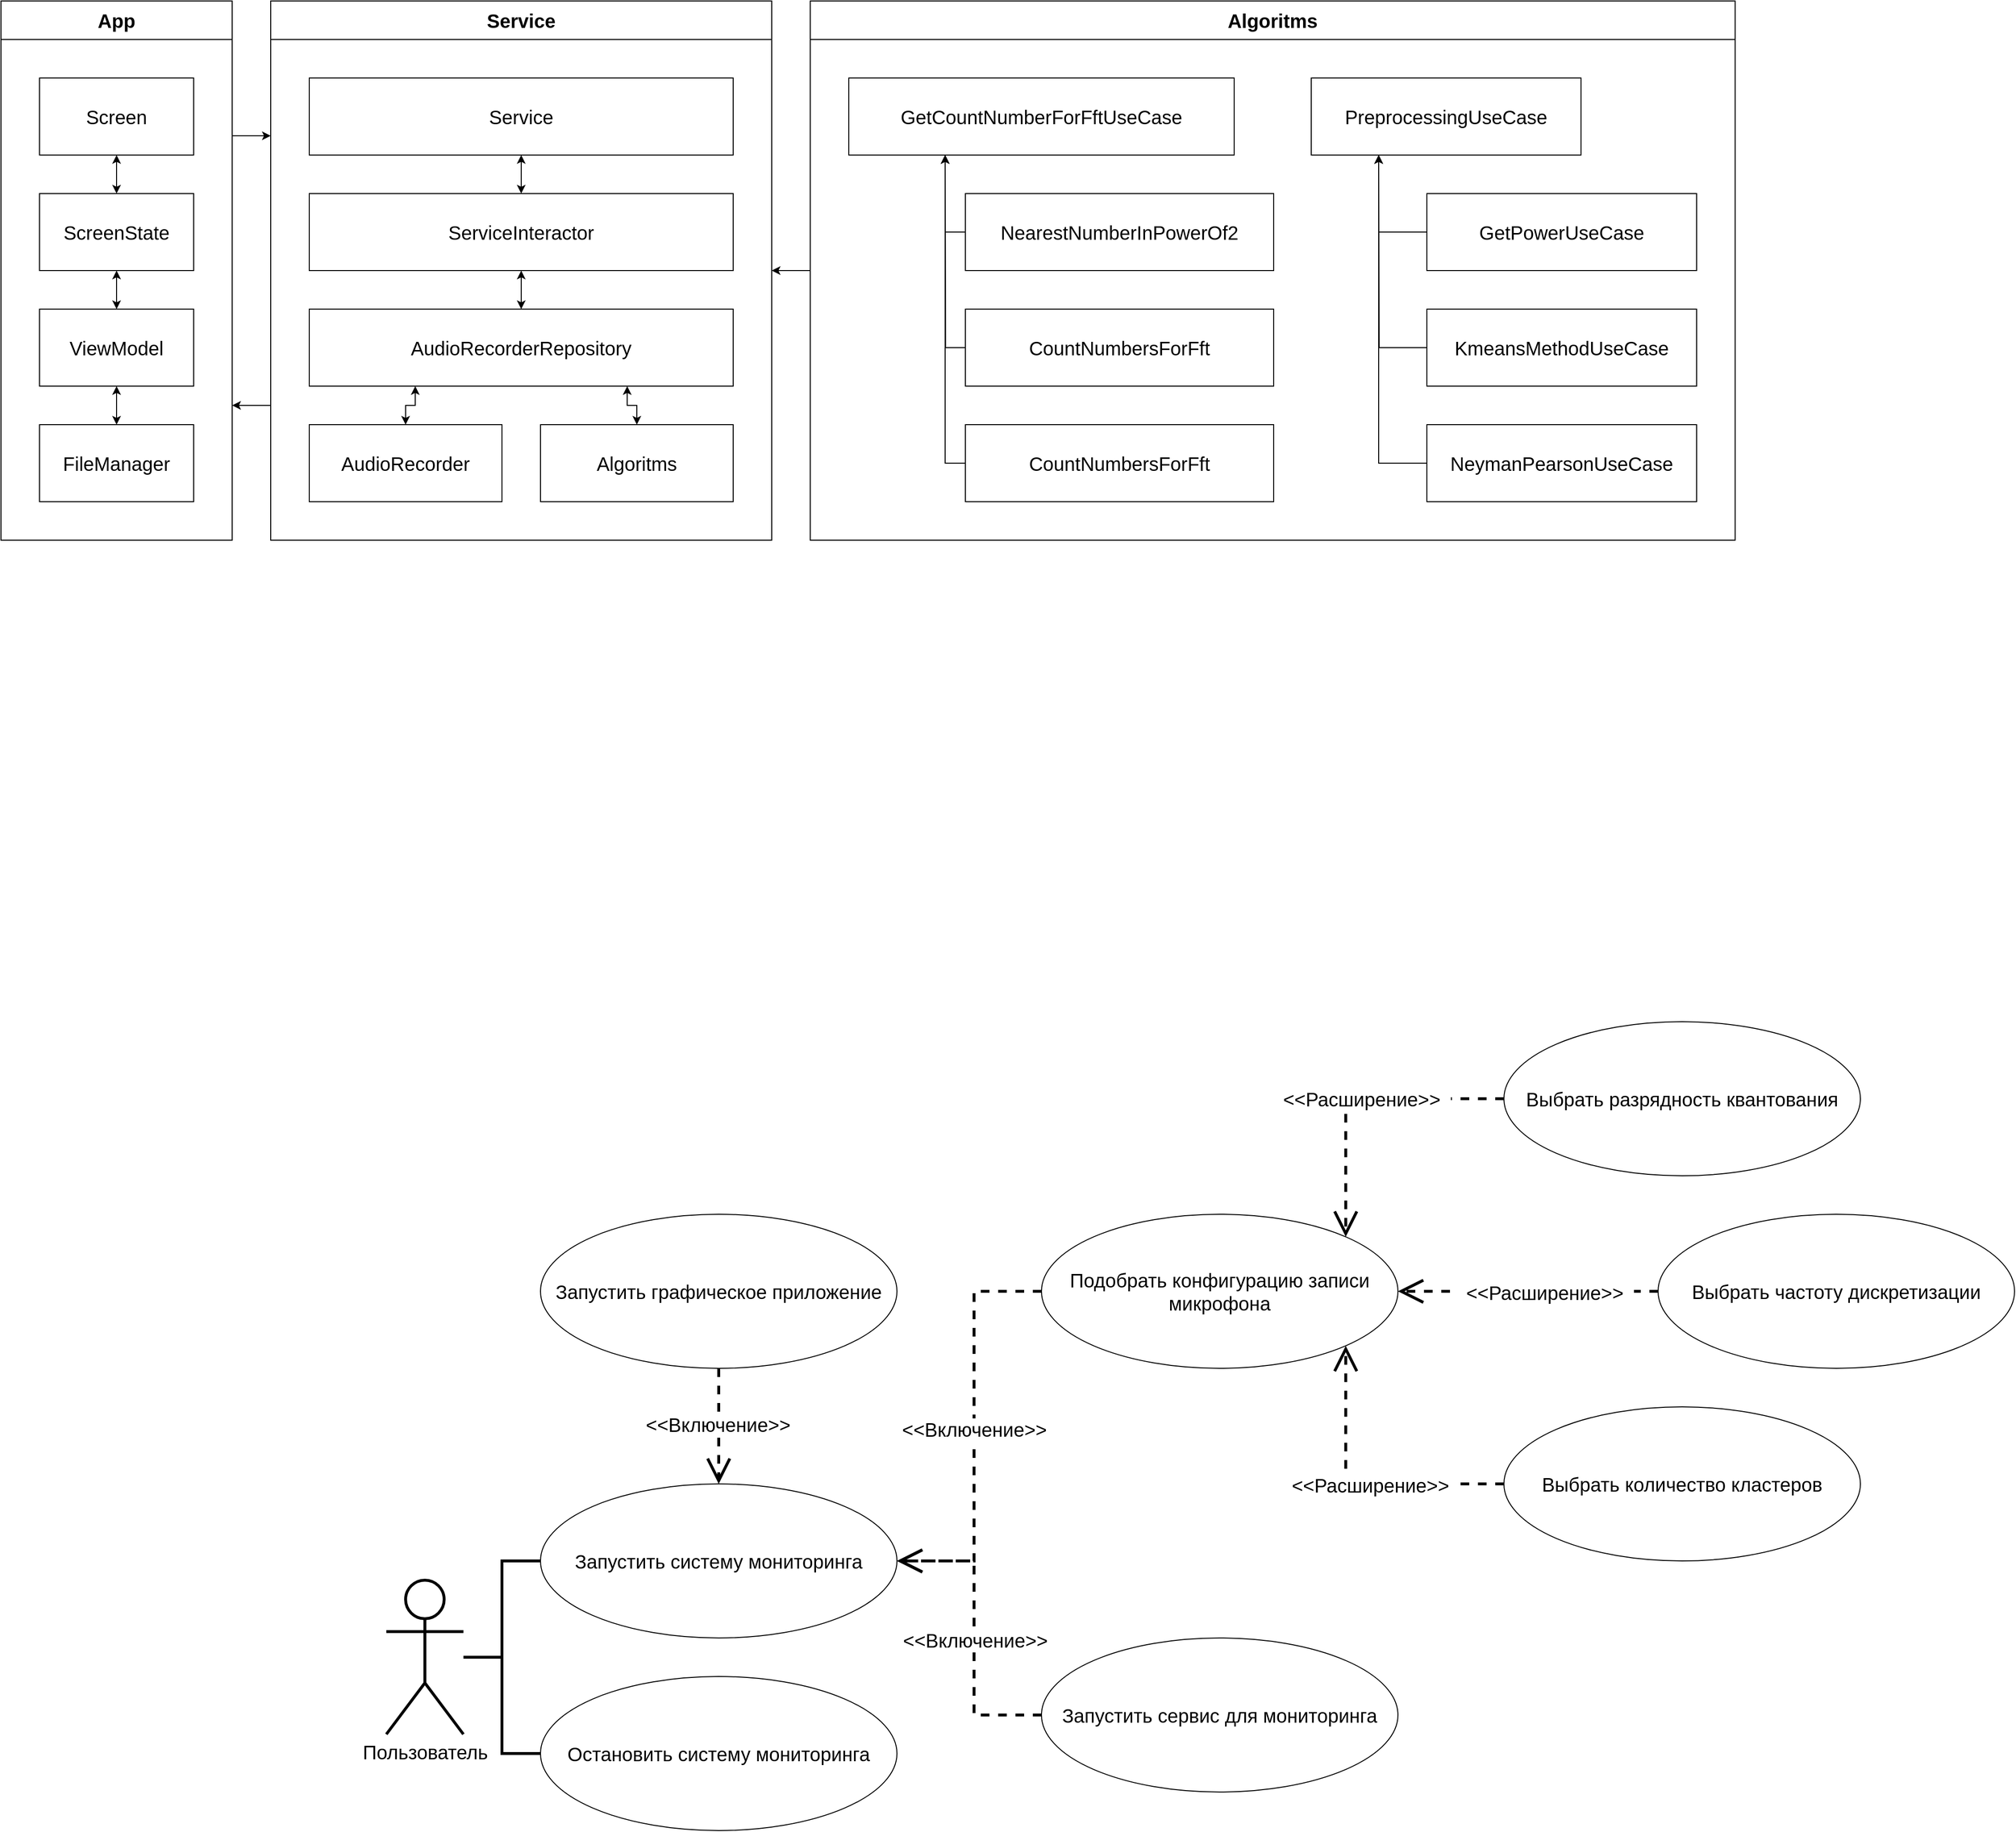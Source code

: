<mxfile version="24.2.7" type="github">
  <diagram name="Страница — 1" id="bLYFQcRQQF4V_AAQSzA-">
    <mxGraphModel dx="1272" dy="868" grid="1" gridSize="10" guides="1" tooltips="1" connect="1" arrows="1" fold="1" page="1" pageScale="1" pageWidth="827" pageHeight="1169" math="0" shadow="0">
      <root>
        <mxCell id="0" />
        <mxCell id="1" parent="0" />
        <mxCell id="7F6UDzpmn1otM-s2ICzq-21" style="edgeStyle=orthogonalEdgeStyle;rounded=0;orthogonalLoop=1;jettySize=auto;html=1;exitX=0.5;exitY=1;exitDx=0;exitDy=0;entryX=0.5;entryY=0;entryDx=0;entryDy=0;startArrow=classic;startFill=1;" parent="1" source="7F6UDzpmn1otM-s2ICzq-1" target="7F6UDzpmn1otM-s2ICzq-2" edge="1">
          <mxGeometry relative="1" as="geometry" />
        </mxCell>
        <mxCell id="7F6UDzpmn1otM-s2ICzq-1" value="&lt;span style=&quot;font-size: 20px;&quot;&gt;Screen&lt;/span&gt;" style="rounded=0;whiteSpace=wrap;html=1;" parent="1" vertex="1">
          <mxGeometry x="120" y="120" width="160" height="80" as="geometry" />
        </mxCell>
        <mxCell id="7F6UDzpmn1otM-s2ICzq-22" style="edgeStyle=orthogonalEdgeStyle;rounded=0;orthogonalLoop=1;jettySize=auto;html=1;exitX=0.5;exitY=1;exitDx=0;exitDy=0;entryX=0.5;entryY=0;entryDx=0;entryDy=0;startArrow=classic;startFill=1;" parent="1" source="7F6UDzpmn1otM-s2ICzq-2" target="7F6UDzpmn1otM-s2ICzq-3" edge="1">
          <mxGeometry relative="1" as="geometry" />
        </mxCell>
        <mxCell id="7F6UDzpmn1otM-s2ICzq-2" value="&lt;span style=&quot;font-size: 20px;&quot;&gt;ScreenState&lt;/span&gt;" style="rounded=0;whiteSpace=wrap;html=1;" parent="1" vertex="1">
          <mxGeometry x="120" y="240" width="160" height="80" as="geometry" />
        </mxCell>
        <mxCell id="7F6UDzpmn1otM-s2ICzq-23" style="edgeStyle=orthogonalEdgeStyle;rounded=0;orthogonalLoop=1;jettySize=auto;html=1;exitX=0.5;exitY=1;exitDx=0;exitDy=0;entryX=0.5;entryY=0;entryDx=0;entryDy=0;startArrow=classic;startFill=1;" parent="1" source="7F6UDzpmn1otM-s2ICzq-3" target="7F6UDzpmn1otM-s2ICzq-4" edge="1">
          <mxGeometry relative="1" as="geometry" />
        </mxCell>
        <mxCell id="7F6UDzpmn1otM-s2ICzq-3" value="&lt;span style=&quot;font-size: 20px;&quot;&gt;ViewModel&lt;/span&gt;" style="rounded=0;whiteSpace=wrap;html=1;" parent="1" vertex="1">
          <mxGeometry x="120" y="360" width="160" height="80" as="geometry" />
        </mxCell>
        <mxCell id="7F6UDzpmn1otM-s2ICzq-4" value="&lt;span style=&quot;font-size: 20px;&quot;&gt;FileManager&lt;/span&gt;" style="rounded=0;whiteSpace=wrap;html=1;" parent="1" vertex="1">
          <mxGeometry x="120" y="480" width="160" height="80" as="geometry" />
        </mxCell>
        <mxCell id="7F6UDzpmn1otM-s2ICzq-24" style="edgeStyle=orthogonalEdgeStyle;rounded=0;orthogonalLoop=1;jettySize=auto;html=1;exitX=0.5;exitY=1;exitDx=0;exitDy=0;entryX=0.5;entryY=0;entryDx=0;entryDy=0;startArrow=classic;startFill=1;" parent="1" source="7F6UDzpmn1otM-s2ICzq-13" target="7F6UDzpmn1otM-s2ICzq-16" edge="1">
          <mxGeometry relative="1" as="geometry" />
        </mxCell>
        <mxCell id="7F6UDzpmn1otM-s2ICzq-13" value="&lt;span style=&quot;font-size: 20px;&quot;&gt;Service&lt;/span&gt;" style="rounded=0;whiteSpace=wrap;html=1;" parent="1" vertex="1">
          <mxGeometry x="400" y="120" width="440" height="80" as="geometry" />
        </mxCell>
        <mxCell id="7F6UDzpmn1otM-s2ICzq-25" style="edgeStyle=orthogonalEdgeStyle;rounded=0;orthogonalLoop=1;jettySize=auto;html=1;exitX=0.5;exitY=1;exitDx=0;exitDy=0;entryX=0.5;entryY=0;entryDx=0;entryDy=0;startArrow=classic;startFill=1;" parent="1" source="7F6UDzpmn1otM-s2ICzq-16" target="7F6UDzpmn1otM-s2ICzq-18" edge="1">
          <mxGeometry relative="1" as="geometry" />
        </mxCell>
        <mxCell id="7F6UDzpmn1otM-s2ICzq-16" value="&lt;span style=&quot;font-size: 20px;&quot;&gt;ServiceInteractor&lt;/span&gt;" style="rounded=0;whiteSpace=wrap;html=1;" parent="1" vertex="1">
          <mxGeometry x="400" y="240" width="440" height="80" as="geometry" />
        </mxCell>
        <mxCell id="7F6UDzpmn1otM-s2ICzq-29" style="edgeStyle=orthogonalEdgeStyle;rounded=0;orthogonalLoop=1;jettySize=auto;html=1;exitX=0.25;exitY=1;exitDx=0;exitDy=0;entryX=0.5;entryY=0;entryDx=0;entryDy=0;startArrow=classic;startFill=1;" parent="1" source="7F6UDzpmn1otM-s2ICzq-18" target="7F6UDzpmn1otM-s2ICzq-26" edge="1">
          <mxGeometry relative="1" as="geometry" />
        </mxCell>
        <mxCell id="7F6UDzpmn1otM-s2ICzq-30" style="edgeStyle=orthogonalEdgeStyle;rounded=0;orthogonalLoop=1;jettySize=auto;html=1;exitX=0.75;exitY=1;exitDx=0;exitDy=0;entryX=0.5;entryY=0;entryDx=0;entryDy=0;startArrow=classic;startFill=1;" parent="1" source="7F6UDzpmn1otM-s2ICzq-18" target="7F6UDzpmn1otM-s2ICzq-28" edge="1">
          <mxGeometry relative="1" as="geometry" />
        </mxCell>
        <mxCell id="7F6UDzpmn1otM-s2ICzq-18" value="&lt;span style=&quot;font-size: 20px;&quot;&gt;AudioRecorderRepository&lt;/span&gt;" style="rounded=0;whiteSpace=wrap;html=1;" parent="1" vertex="1">
          <mxGeometry x="400" y="360" width="440" height="80" as="geometry" />
        </mxCell>
        <mxCell id="7F6UDzpmn1otM-s2ICzq-26" value="&lt;span style=&quot;font-size: 20px;&quot;&gt;AudioRecorder&lt;/span&gt;" style="rounded=0;whiteSpace=wrap;html=1;" parent="1" vertex="1">
          <mxGeometry x="400" y="480" width="200" height="80" as="geometry" />
        </mxCell>
        <mxCell id="7F6UDzpmn1otM-s2ICzq-28" value="&lt;span style=&quot;font-size: 20px;&quot;&gt;Algoritms&lt;/span&gt;" style="rounded=0;whiteSpace=wrap;html=1;" parent="1" vertex="1">
          <mxGeometry x="640" y="480" width="200" height="80" as="geometry" />
        </mxCell>
        <mxCell id="7F6UDzpmn1otM-s2ICzq-31" value="&lt;span style=&quot;font-size: 20px;&quot;&gt;GetCountNumberForFftUseCase&lt;/span&gt;" style="rounded=0;whiteSpace=wrap;html=1;" parent="1" vertex="1">
          <mxGeometry x="960" y="120" width="400" height="80" as="geometry" />
        </mxCell>
        <mxCell id="7F6UDzpmn1otM-s2ICzq-41" style="edgeStyle=orthogonalEdgeStyle;rounded=0;orthogonalLoop=1;jettySize=auto;html=1;entryX=0.25;entryY=1;entryDx=0;entryDy=0;" parent="1" source="7F6UDzpmn1otM-s2ICzq-32" target="7F6UDzpmn1otM-s2ICzq-31" edge="1">
          <mxGeometry relative="1" as="geometry">
            <Array as="points">
              <mxPoint x="1060" y="280" />
            </Array>
          </mxGeometry>
        </mxCell>
        <mxCell id="7F6UDzpmn1otM-s2ICzq-32" value="&lt;span style=&quot;font-size: 20px;&quot;&gt;NearestNumberInPowerOf2&lt;/span&gt;" style="rounded=0;whiteSpace=wrap;html=1;" parent="1" vertex="1">
          <mxGeometry x="1081" y="240" width="320" height="80" as="geometry" />
        </mxCell>
        <mxCell id="7F6UDzpmn1otM-s2ICzq-42" style="edgeStyle=orthogonalEdgeStyle;rounded=0;orthogonalLoop=1;jettySize=auto;html=1;" parent="1" source="7F6UDzpmn1otM-s2ICzq-33" edge="1">
          <mxGeometry relative="1" as="geometry">
            <mxPoint x="1060" y="200" as="targetPoint" />
          </mxGeometry>
        </mxCell>
        <mxCell id="7F6UDzpmn1otM-s2ICzq-33" value="&lt;span style=&quot;font-size: 20px;&quot;&gt;CountNumbersForFft&lt;/span&gt;" style="rounded=0;whiteSpace=wrap;html=1;" parent="1" vertex="1">
          <mxGeometry x="1081" y="360" width="320" height="80" as="geometry" />
        </mxCell>
        <mxCell id="7F6UDzpmn1otM-s2ICzq-43" style="edgeStyle=orthogonalEdgeStyle;rounded=0;orthogonalLoop=1;jettySize=auto;html=1;entryX=0.25;entryY=1;entryDx=0;entryDy=0;" parent="1" source="7F6UDzpmn1otM-s2ICzq-34" target="7F6UDzpmn1otM-s2ICzq-31" edge="1">
          <mxGeometry relative="1" as="geometry">
            <Array as="points">
              <mxPoint x="1060" y="520" />
            </Array>
          </mxGeometry>
        </mxCell>
        <mxCell id="7F6UDzpmn1otM-s2ICzq-34" value="&lt;span style=&quot;font-size: 20px;&quot;&gt;CountNumbersForFft&lt;/span&gt;" style="rounded=0;whiteSpace=wrap;html=1;" parent="1" vertex="1">
          <mxGeometry x="1081" y="480" width="320" height="80" as="geometry" />
        </mxCell>
        <mxCell id="7F6UDzpmn1otM-s2ICzq-40" value="&lt;span style=&quot;font-size: 20px;&quot;&gt;PreprocessingUseCase&lt;/span&gt;" style="rounded=0;whiteSpace=wrap;html=1;" parent="1" vertex="1">
          <mxGeometry x="1440" y="120" width="280" height="80" as="geometry" />
        </mxCell>
        <mxCell id="7F6UDzpmn1otM-s2ICzq-47" style="edgeStyle=orthogonalEdgeStyle;rounded=0;orthogonalLoop=1;jettySize=auto;html=1;entryX=0.25;entryY=1;entryDx=0;entryDy=0;" parent="1" source="7F6UDzpmn1otM-s2ICzq-44" target="7F6UDzpmn1otM-s2ICzq-40" edge="1">
          <mxGeometry relative="1" as="geometry">
            <Array as="points">
              <mxPoint x="1510" y="280" />
            </Array>
          </mxGeometry>
        </mxCell>
        <mxCell id="7F6UDzpmn1otM-s2ICzq-44" value="&lt;span style=&quot;font-size: 20px;&quot;&gt;GetPowerUseCase&lt;/span&gt;" style="rounded=0;whiteSpace=wrap;html=1;" parent="1" vertex="1">
          <mxGeometry x="1560" y="240" width="280" height="80" as="geometry" />
        </mxCell>
        <mxCell id="7F6UDzpmn1otM-s2ICzq-48" style="edgeStyle=orthogonalEdgeStyle;rounded=0;orthogonalLoop=1;jettySize=auto;html=1;" parent="1" source="7F6UDzpmn1otM-s2ICzq-45" edge="1">
          <mxGeometry relative="1" as="geometry">
            <mxPoint x="1510" y="200" as="targetPoint" />
          </mxGeometry>
        </mxCell>
        <mxCell id="7F6UDzpmn1otM-s2ICzq-45" value="&lt;span style=&quot;font-size: 20px;&quot;&gt;KmeansMethodUseCase&lt;/span&gt;" style="rounded=0;whiteSpace=wrap;html=1;" parent="1" vertex="1">
          <mxGeometry x="1560" y="360" width="280" height="80" as="geometry" />
        </mxCell>
        <mxCell id="7F6UDzpmn1otM-s2ICzq-49" style="edgeStyle=orthogonalEdgeStyle;rounded=0;orthogonalLoop=1;jettySize=auto;html=1;entryX=0.25;entryY=1;entryDx=0;entryDy=0;" parent="1" source="7F6UDzpmn1otM-s2ICzq-46" target="7F6UDzpmn1otM-s2ICzq-40" edge="1">
          <mxGeometry relative="1" as="geometry">
            <Array as="points">
              <mxPoint x="1510" y="520" />
            </Array>
          </mxGeometry>
        </mxCell>
        <mxCell id="7F6UDzpmn1otM-s2ICzq-46" value="&lt;span style=&quot;font-size: 20px;&quot;&gt;NeymanPearsonUseCase&lt;/span&gt;" style="rounded=0;whiteSpace=wrap;html=1;" parent="1" vertex="1">
          <mxGeometry x="1560" y="480" width="280" height="80" as="geometry" />
        </mxCell>
        <mxCell id="7F6UDzpmn1otM-s2ICzq-53" style="edgeStyle=orthogonalEdgeStyle;rounded=0;orthogonalLoop=1;jettySize=auto;html=1;exitX=1;exitY=0.25;exitDx=0;exitDy=0;entryX=0;entryY=0.25;entryDx=0;entryDy=0;" parent="1" source="7F6UDzpmn1otM-s2ICzq-50" target="7F6UDzpmn1otM-s2ICzq-51" edge="1">
          <mxGeometry relative="1" as="geometry" />
        </mxCell>
        <mxCell id="7F6UDzpmn1otM-s2ICzq-50" value="&lt;font style=&quot;font-size: 20px;&quot;&gt;App&lt;/font&gt;" style="swimlane;whiteSpace=wrap;html=1;startSize=40;" parent="1" vertex="1">
          <mxGeometry x="80" y="40" width="240" height="560" as="geometry" />
        </mxCell>
        <mxCell id="7F6UDzpmn1otM-s2ICzq-54" style="edgeStyle=orthogonalEdgeStyle;rounded=0;orthogonalLoop=1;jettySize=auto;html=1;exitX=0;exitY=0.75;exitDx=0;exitDy=0;entryX=1;entryY=0.75;entryDx=0;entryDy=0;" parent="1" source="7F6UDzpmn1otM-s2ICzq-51" target="7F6UDzpmn1otM-s2ICzq-50" edge="1">
          <mxGeometry relative="1" as="geometry" />
        </mxCell>
        <mxCell id="7F6UDzpmn1otM-s2ICzq-51" value="&lt;font style=&quot;font-size: 20px;&quot;&gt;Service&lt;/font&gt;" style="swimlane;whiteSpace=wrap;html=1;startSize=40;" parent="1" vertex="1">
          <mxGeometry x="360" y="40" width="520" height="560" as="geometry" />
        </mxCell>
        <mxCell id="7F6UDzpmn1otM-s2ICzq-55" style="edgeStyle=orthogonalEdgeStyle;rounded=0;orthogonalLoop=1;jettySize=auto;html=1;exitX=0;exitY=0.5;exitDx=0;exitDy=0;entryX=1;entryY=0.5;entryDx=0;entryDy=0;" parent="1" source="7F6UDzpmn1otM-s2ICzq-52" target="7F6UDzpmn1otM-s2ICzq-51" edge="1">
          <mxGeometry relative="1" as="geometry" />
        </mxCell>
        <mxCell id="7F6UDzpmn1otM-s2ICzq-52" value="&lt;font style=&quot;font-size: 20px;&quot;&gt;Algoritms&lt;/font&gt;" style="swimlane;whiteSpace=wrap;html=1;startSize=40;" parent="1" vertex="1">
          <mxGeometry x="920" y="40" width="960" height="560" as="geometry" />
        </mxCell>
        <mxCell id="QM8RLXD80Hp7oolp6s1l-6" style="edgeStyle=orthogonalEdgeStyle;rounded=0;orthogonalLoop=1;jettySize=auto;html=1;entryX=0;entryY=0.5;entryDx=0;entryDy=0;strokeWidth=3;endArrow=none;endFill=0;" edge="1" parent="1" source="QM8RLXD80Hp7oolp6s1l-1" target="QM8RLXD80Hp7oolp6s1l-4">
          <mxGeometry relative="1" as="geometry" />
        </mxCell>
        <mxCell id="QM8RLXD80Hp7oolp6s1l-7" style="edgeStyle=orthogonalEdgeStyle;rounded=0;orthogonalLoop=1;jettySize=auto;html=1;entryX=0;entryY=0.5;entryDx=0;entryDy=0;strokeWidth=3;endArrow=none;endFill=0;" edge="1" parent="1" source="QM8RLXD80Hp7oolp6s1l-1" target="QM8RLXD80Hp7oolp6s1l-5">
          <mxGeometry relative="1" as="geometry" />
        </mxCell>
        <mxCell id="QM8RLXD80Hp7oolp6s1l-1" value="&lt;font style=&quot;font-size: 20px;&quot;&gt;Пользователь&lt;/font&gt;" style="shape=umlActor;verticalLabelPosition=bottom;verticalAlign=top;html=1;strokeWidth=3;" vertex="1" parent="1">
          <mxGeometry x="480" y="1680" width="80" height="160" as="geometry" />
        </mxCell>
        <mxCell id="QM8RLXD80Hp7oolp6s1l-4" value="&lt;font style=&quot;font-size: 20px;&quot;&gt;Запустить систему мониторинга&lt;/font&gt;" style="ellipse;whiteSpace=wrap;html=1;" vertex="1" parent="1">
          <mxGeometry x="640" y="1580" width="370" height="160" as="geometry" />
        </mxCell>
        <mxCell id="QM8RLXD80Hp7oolp6s1l-5" value="&lt;font style=&quot;font-size: 20px;&quot;&gt;Остановить систему мониторинга&lt;/font&gt;" style="ellipse;whiteSpace=wrap;html=1;" vertex="1" parent="1">
          <mxGeometry x="640" y="1780" width="370" height="160" as="geometry" />
        </mxCell>
        <mxCell id="QM8RLXD80Hp7oolp6s1l-9" style="edgeStyle=orthogonalEdgeStyle;rounded=0;orthogonalLoop=1;jettySize=auto;html=1;entryX=0.5;entryY=0;entryDx=0;entryDy=0;dashed=1;strokeWidth=3;endArrow=open;endFill=0;endSize=20;" edge="1" parent="1" source="QM8RLXD80Hp7oolp6s1l-8" target="QM8RLXD80Hp7oolp6s1l-4">
          <mxGeometry relative="1" as="geometry" />
        </mxCell>
        <mxCell id="QM8RLXD80Hp7oolp6s1l-14" value="&lt;span style=&quot;font-size: 20px;&quot;&gt;&amp;nbsp; &amp;lt;&amp;lt;Включение&amp;gt;&amp;gt;&amp;nbsp;&amp;nbsp;&lt;/span&gt;" style="edgeLabel;html=1;align=center;verticalAlign=middle;resizable=0;points=[];" vertex="1" connectable="0" parent="QM8RLXD80Hp7oolp6s1l-9">
          <mxGeometry x="-0.033" y="-1" relative="1" as="geometry">
            <mxPoint as="offset" />
          </mxGeometry>
        </mxCell>
        <mxCell id="QM8RLXD80Hp7oolp6s1l-8" value="&lt;font style=&quot;font-size: 20px;&quot;&gt;Запустить графическое приложение&lt;/font&gt;" style="ellipse;whiteSpace=wrap;html=1;" vertex="1" parent="1">
          <mxGeometry x="640" y="1300" width="370" height="160" as="geometry" />
        </mxCell>
        <mxCell id="QM8RLXD80Hp7oolp6s1l-11" style="edgeStyle=orthogonalEdgeStyle;rounded=0;orthogonalLoop=1;jettySize=auto;html=1;entryX=1;entryY=0.5;entryDx=0;entryDy=0;dashed=1;strokeWidth=3;endArrow=open;endFill=0;endSize=20;" edge="1" parent="1" source="QM8RLXD80Hp7oolp6s1l-10" target="QM8RLXD80Hp7oolp6s1l-4">
          <mxGeometry relative="1" as="geometry" />
        </mxCell>
        <mxCell id="QM8RLXD80Hp7oolp6s1l-15" value="&lt;span style=&quot;font-size: 20px;&quot;&gt;&amp;nbsp; &amp;lt;&amp;lt;Включение&amp;gt;&amp;gt;&amp;nbsp;&amp;nbsp;&lt;/span&gt;" style="edgeLabel;html=1;align=center;verticalAlign=middle;resizable=0;points=[];" vertex="1" connectable="0" parent="QM8RLXD80Hp7oolp6s1l-11">
          <mxGeometry x="-0.011" relative="1" as="geometry">
            <mxPoint as="offset" />
          </mxGeometry>
        </mxCell>
        <mxCell id="QM8RLXD80Hp7oolp6s1l-10" value="&lt;font style=&quot;font-size: 20px;&quot;&gt;Подобрать конфигурацию записи микрофона&lt;/font&gt;" style="ellipse;whiteSpace=wrap;html=1;" vertex="1" parent="1">
          <mxGeometry x="1160" y="1300" width="370" height="160" as="geometry" />
        </mxCell>
        <mxCell id="QM8RLXD80Hp7oolp6s1l-20" style="edgeStyle=orthogonalEdgeStyle;rounded=0;orthogonalLoop=1;jettySize=auto;html=1;entryX=1;entryY=0.5;entryDx=0;entryDy=0;strokeWidth=3;endSize=20;dashed=1;endArrow=open;endFill=0;" edge="1" parent="1" source="QM8RLXD80Hp7oolp6s1l-12" target="QM8RLXD80Hp7oolp6s1l-10">
          <mxGeometry relative="1" as="geometry" />
        </mxCell>
        <mxCell id="QM8RLXD80Hp7oolp6s1l-21" value="&lt;span style=&quot;font-size: 20px;&quot;&gt;&amp;nbsp; &amp;lt;&amp;lt;Расширение&amp;gt;&amp;gt;&amp;nbsp;&amp;nbsp;&lt;/span&gt;" style="edgeLabel;html=1;align=center;verticalAlign=middle;resizable=0;points=[];" vertex="1" connectable="0" parent="QM8RLXD80Hp7oolp6s1l-20">
          <mxGeometry x="-0.124" y="1" relative="1" as="geometry">
            <mxPoint as="offset" />
          </mxGeometry>
        </mxCell>
        <mxCell id="QM8RLXD80Hp7oolp6s1l-12" value="&lt;font style=&quot;font-size: 20px;&quot;&gt;Выбрать частоту дискретизации&lt;/font&gt;" style="ellipse;whiteSpace=wrap;html=1;" vertex="1" parent="1">
          <mxGeometry x="1800" y="1300" width="370" height="160" as="geometry" />
        </mxCell>
        <mxCell id="QM8RLXD80Hp7oolp6s1l-18" style="edgeStyle=orthogonalEdgeStyle;rounded=0;orthogonalLoop=1;jettySize=auto;html=1;entryX=1;entryY=0;entryDx=0;entryDy=0;endSize=20;strokeWidth=3;dashed=1;endArrow=open;endFill=0;" edge="1" parent="1" source="QM8RLXD80Hp7oolp6s1l-16" target="QM8RLXD80Hp7oolp6s1l-10">
          <mxGeometry relative="1" as="geometry" />
        </mxCell>
        <mxCell id="QM8RLXD80Hp7oolp6s1l-19" value="&lt;span style=&quot;font-size: 20px;&quot;&gt;&amp;nbsp; &amp;lt;&amp;lt;Расширение&amp;gt;&amp;gt;&amp;nbsp;&amp;nbsp;&lt;/span&gt;" style="edgeLabel;html=1;align=center;verticalAlign=middle;resizable=0;points=[];" vertex="1" connectable="0" parent="QM8RLXD80Hp7oolp6s1l-18">
          <mxGeometry x="-0.034" relative="1" as="geometry">
            <mxPoint as="offset" />
          </mxGeometry>
        </mxCell>
        <mxCell id="QM8RLXD80Hp7oolp6s1l-16" value="&lt;font style=&quot;font-size: 20px;&quot;&gt;Выбрать разрядность квантования&lt;/font&gt;" style="ellipse;whiteSpace=wrap;html=1;" vertex="1" parent="1">
          <mxGeometry x="1640" y="1100" width="370" height="160" as="geometry" />
        </mxCell>
        <mxCell id="QM8RLXD80Hp7oolp6s1l-22" style="edgeStyle=orthogonalEdgeStyle;rounded=0;orthogonalLoop=1;jettySize=auto;html=1;entryX=1;entryY=1;entryDx=0;entryDy=0;strokeWidth=3;endSize=20;dashed=1;endArrow=open;endFill=0;" edge="1" parent="1" source="QM8RLXD80Hp7oolp6s1l-17" target="QM8RLXD80Hp7oolp6s1l-10">
          <mxGeometry relative="1" as="geometry" />
        </mxCell>
        <mxCell id="QM8RLXD80Hp7oolp6s1l-24" value="&lt;span style=&quot;font-size: 20px;&quot;&gt;&amp;nbsp; &amp;lt;&amp;lt;Расширение&amp;gt;&amp;gt;&amp;nbsp;&amp;nbsp;&lt;/span&gt;" style="edgeLabel;html=1;align=center;verticalAlign=middle;resizable=0;points=[];" vertex="1" connectable="0" parent="QM8RLXD80Hp7oolp6s1l-22">
          <mxGeometry x="-0.093" y="1" relative="1" as="geometry">
            <mxPoint as="offset" />
          </mxGeometry>
        </mxCell>
        <mxCell id="QM8RLXD80Hp7oolp6s1l-17" value="&lt;font style=&quot;font-size: 20px;&quot;&gt;Выбрать количество кластеров&lt;/font&gt;" style="ellipse;whiteSpace=wrap;html=1;" vertex="1" parent="1">
          <mxGeometry x="1640" y="1500" width="370" height="160" as="geometry" />
        </mxCell>
        <mxCell id="QM8RLXD80Hp7oolp6s1l-26" style="edgeStyle=orthogonalEdgeStyle;rounded=0;orthogonalLoop=1;jettySize=auto;html=1;strokeWidth=3;endSize=20;endArrow=open;endFill=0;dashed=1;" edge="1" parent="1" source="QM8RLXD80Hp7oolp6s1l-25" target="QM8RLXD80Hp7oolp6s1l-4">
          <mxGeometry relative="1" as="geometry" />
        </mxCell>
        <mxCell id="QM8RLXD80Hp7oolp6s1l-27" value="&lt;span style=&quot;font-size: 20px;&quot;&gt;&amp;nbsp; &amp;lt;&amp;lt;Включение&amp;gt;&amp;gt;&amp;nbsp;&amp;nbsp;&lt;/span&gt;" style="edgeLabel;html=1;align=center;verticalAlign=middle;resizable=0;points=[];" vertex="1" connectable="0" parent="QM8RLXD80Hp7oolp6s1l-26">
          <mxGeometry x="-0.05" y="-1" relative="1" as="geometry">
            <mxPoint y="-1" as="offset" />
          </mxGeometry>
        </mxCell>
        <mxCell id="QM8RLXD80Hp7oolp6s1l-25" value="&lt;font style=&quot;font-size: 20px;&quot;&gt;Запустить сервис для мониторинга&lt;/font&gt;" style="ellipse;whiteSpace=wrap;html=1;" vertex="1" parent="1">
          <mxGeometry x="1160" y="1740" width="370" height="160" as="geometry" />
        </mxCell>
      </root>
    </mxGraphModel>
  </diagram>
</mxfile>
